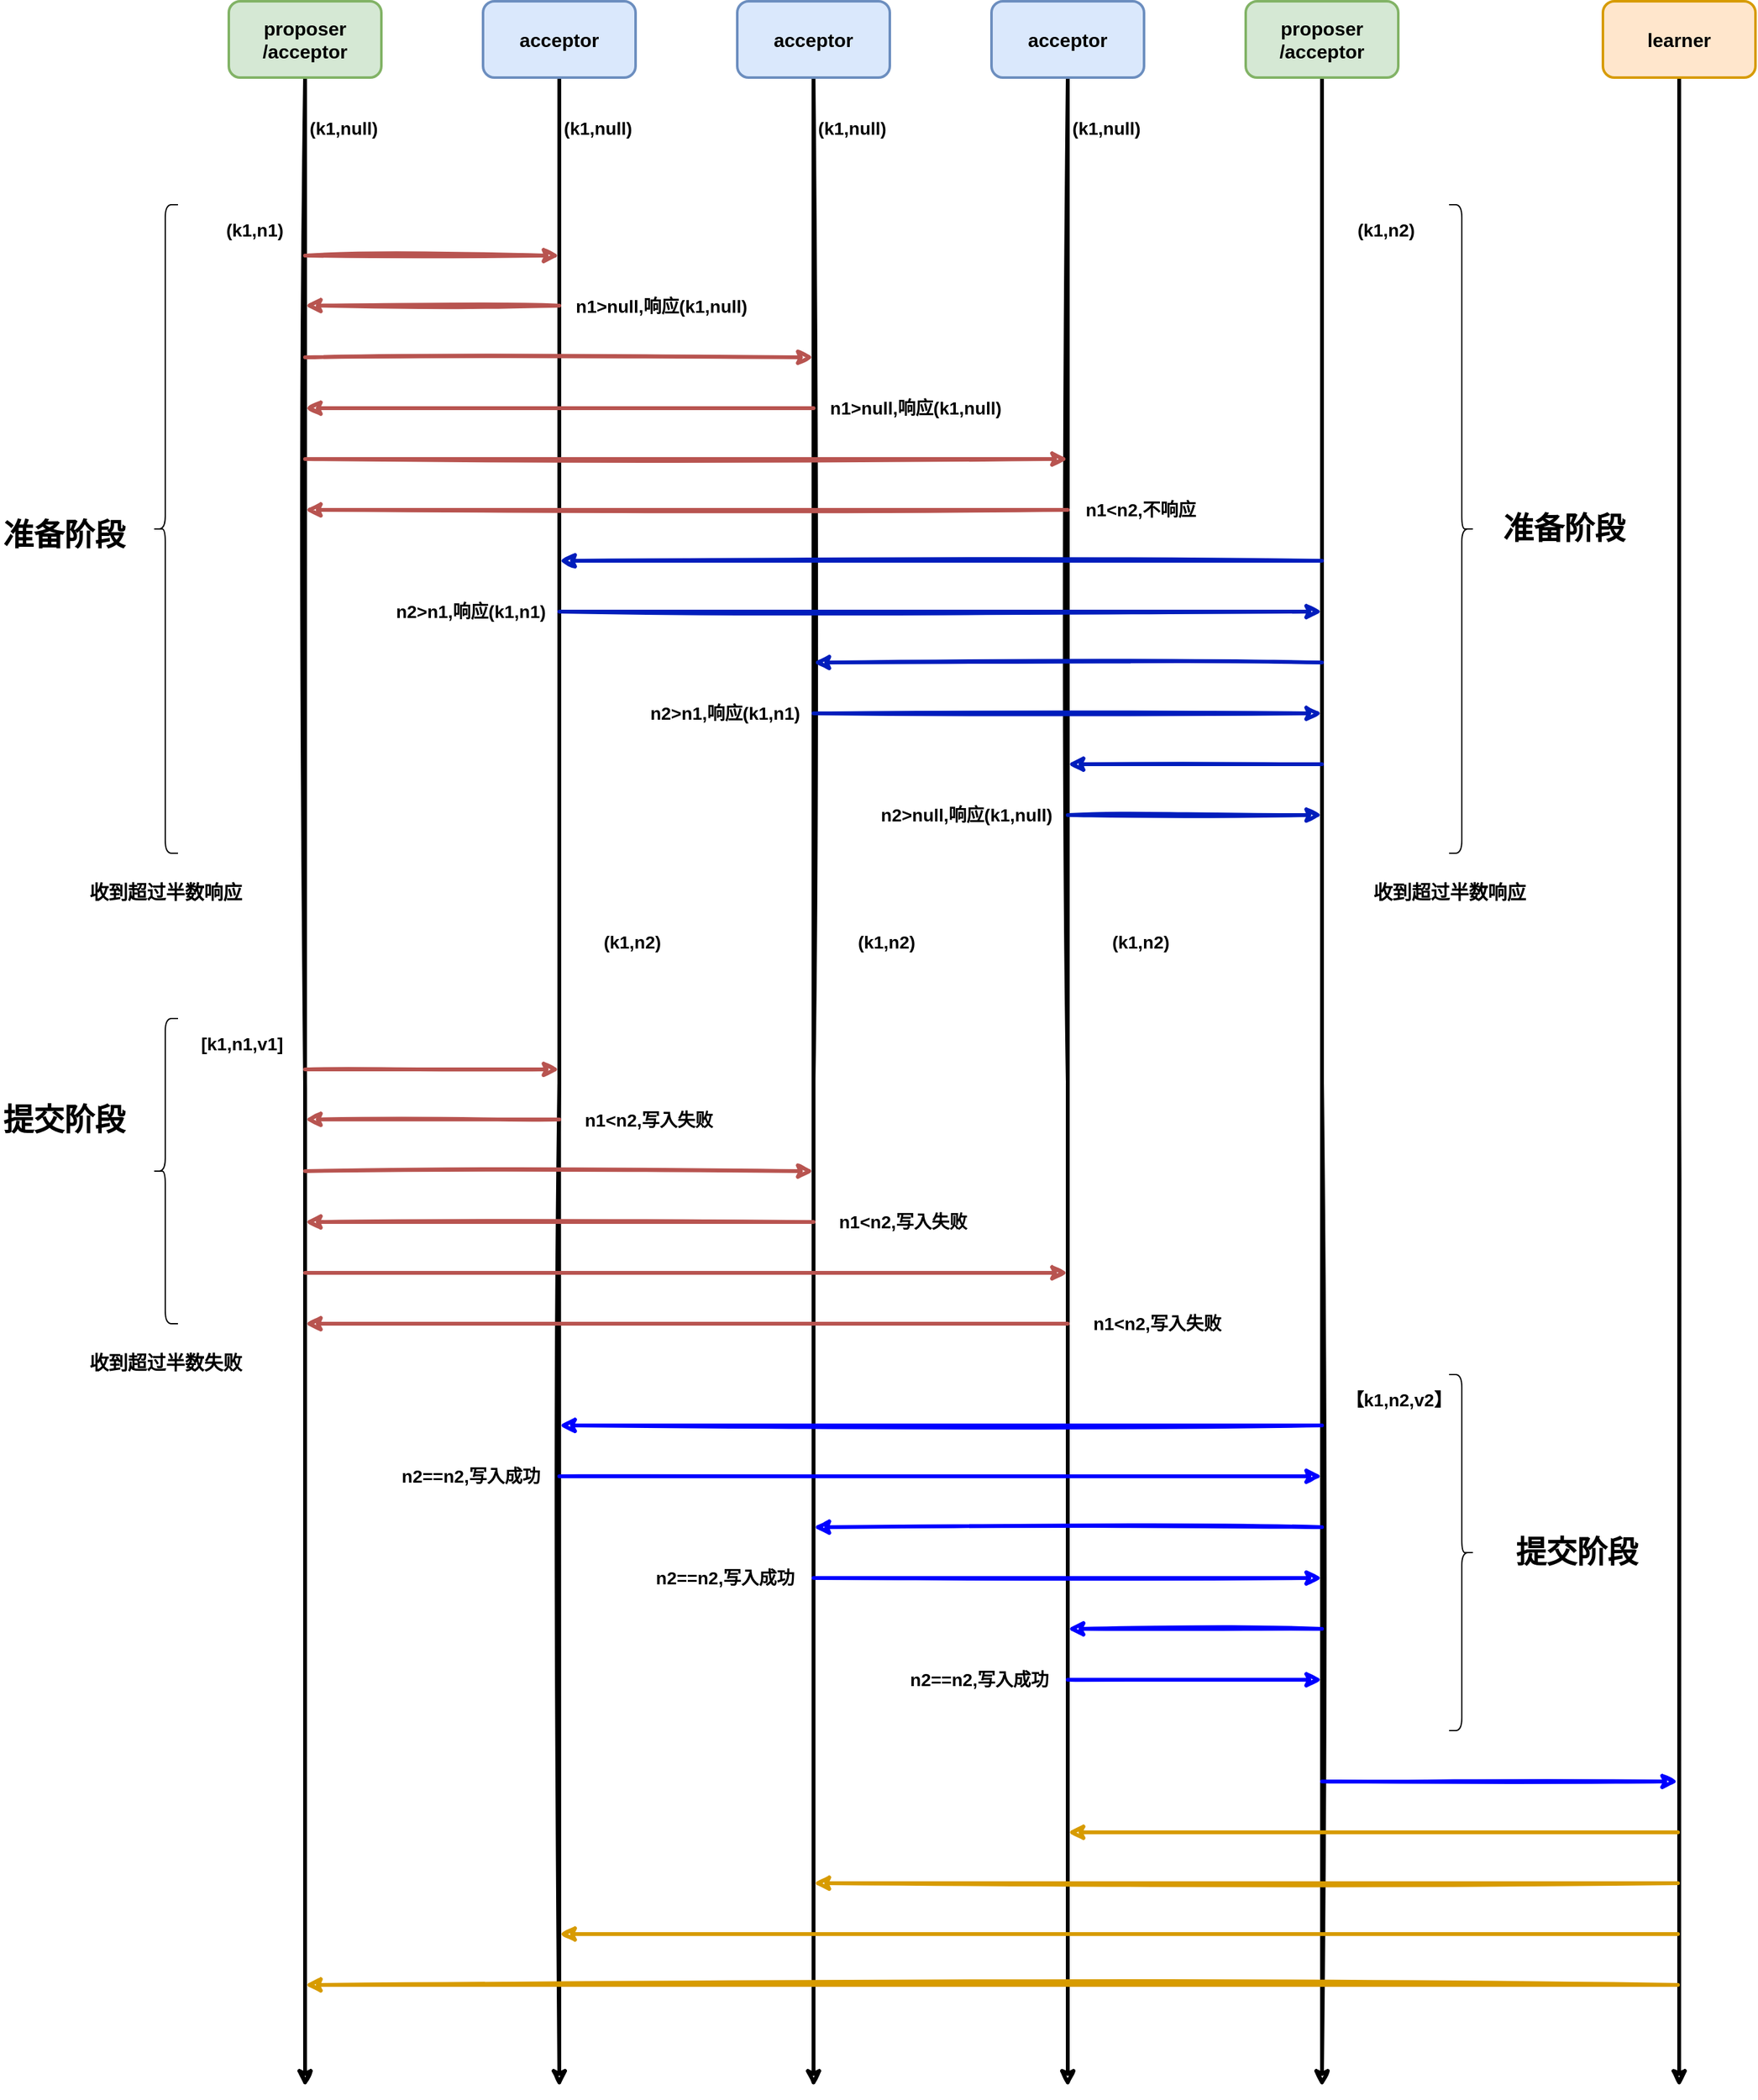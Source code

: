 <mxfile version="20.6.0" type="github">
  <diagram id="bn8pO_-y90N5bYkg9eif" name="第 1 页">
    <mxGraphModel dx="2929" dy="1313" grid="1" gridSize="10" guides="1" tooltips="1" connect="1" arrows="1" fold="1" page="1" pageScale="1" pageWidth="827" pageHeight="1169" math="0" shadow="0">
      <root>
        <mxCell id="0" />
        <mxCell id="1" parent="0" />
        <mxCell id="MbTcnOZPTZx9RcXJn9nr-1" style="edgeStyle=orthogonalEdgeStyle;rounded=0;orthogonalLoop=1;jettySize=auto;html=1;fontSize=15;strokeWidth=3;sketch=1;" edge="1" parent="1" source="MbTcnOZPTZx9RcXJn9nr-2">
          <mxGeometry relative="1" as="geometry">
            <mxPoint x="220" y="1880" as="targetPoint" />
          </mxGeometry>
        </mxCell>
        <mxCell id="MbTcnOZPTZx9RcXJn9nr-2" value="proposer&lt;br&gt;/acceptor" style="rounded=1;whiteSpace=wrap;html=1;strokeWidth=2;fillWeight=4;hachureGap=8;hachureAngle=45;fillColor=#d5e8d4;sketch=0;strokeColor=#82b366;fontSize=15;fontStyle=1" vertex="1" parent="1">
          <mxGeometry x="160" y="240" width="120" height="60" as="geometry" />
        </mxCell>
        <mxCell id="MbTcnOZPTZx9RcXJn9nr-3" style="edgeStyle=orthogonalEdgeStyle;rounded=0;orthogonalLoop=1;jettySize=auto;html=1;fontSize=15;strokeWidth=3;sketch=1;" edge="1" parent="1" source="MbTcnOZPTZx9RcXJn9nr-4">
          <mxGeometry relative="1" as="geometry">
            <mxPoint x="420" y="1880" as="targetPoint" />
          </mxGeometry>
        </mxCell>
        <mxCell id="MbTcnOZPTZx9RcXJn9nr-4" value="acceptor" style="rounded=1;whiteSpace=wrap;html=1;strokeWidth=2;fillWeight=4;hachureGap=8;hachureAngle=45;fillColor=#dae8fc;sketch=0;strokeColor=#6c8ebf;fontSize=15;fontStyle=1" vertex="1" parent="1">
          <mxGeometry x="360" y="240" width="120" height="60" as="geometry" />
        </mxCell>
        <mxCell id="MbTcnOZPTZx9RcXJn9nr-5" style="edgeStyle=orthogonalEdgeStyle;rounded=0;orthogonalLoop=1;jettySize=auto;html=1;fontSize=15;strokeWidth=3;sketch=1;" edge="1" parent="1" source="MbTcnOZPTZx9RcXJn9nr-6">
          <mxGeometry relative="1" as="geometry">
            <mxPoint x="620" y="1880" as="targetPoint" />
          </mxGeometry>
        </mxCell>
        <mxCell id="MbTcnOZPTZx9RcXJn9nr-6" value="acceptor" style="rounded=1;whiteSpace=wrap;html=1;strokeWidth=2;fillWeight=4;hachureGap=8;hachureAngle=45;fillColor=#dae8fc;sketch=0;strokeColor=#6c8ebf;fontSize=15;fontStyle=1" vertex="1" parent="1">
          <mxGeometry x="560" y="240" width="120" height="60" as="geometry" />
        </mxCell>
        <mxCell id="MbTcnOZPTZx9RcXJn9nr-7" style="edgeStyle=orthogonalEdgeStyle;rounded=0;orthogonalLoop=1;jettySize=auto;html=1;fontSize=15;strokeWidth=3;sketch=1;" edge="1" parent="1" source="MbTcnOZPTZx9RcXJn9nr-8">
          <mxGeometry relative="1" as="geometry">
            <mxPoint x="820" y="1880" as="targetPoint" />
          </mxGeometry>
        </mxCell>
        <mxCell id="MbTcnOZPTZx9RcXJn9nr-8" value="acceptor" style="rounded=1;whiteSpace=wrap;html=1;strokeWidth=2;fillWeight=4;hachureGap=8;hachureAngle=45;fillColor=#dae8fc;sketch=0;strokeColor=#6c8ebf;fontSize=15;fontStyle=1" vertex="1" parent="1">
          <mxGeometry x="760" y="240" width="120" height="60" as="geometry" />
        </mxCell>
        <mxCell id="MbTcnOZPTZx9RcXJn9nr-9" style="edgeStyle=orthogonalEdgeStyle;rounded=0;orthogonalLoop=1;jettySize=auto;html=1;fontSize=15;strokeWidth=3;sketch=1;" edge="1" parent="1" source="MbTcnOZPTZx9RcXJn9nr-10">
          <mxGeometry relative="1" as="geometry">
            <mxPoint x="1020" y="1880" as="targetPoint" />
          </mxGeometry>
        </mxCell>
        <mxCell id="MbTcnOZPTZx9RcXJn9nr-10" value="proposer&lt;br&gt;/acceptor" style="rounded=1;whiteSpace=wrap;html=1;strokeWidth=2;fillWeight=4;hachureGap=8;hachureAngle=45;fillColor=#d5e8d4;sketch=0;strokeColor=#82b366;fontSize=15;fontStyle=1" vertex="1" parent="1">
          <mxGeometry x="960" y="240" width="120" height="60" as="geometry" />
        </mxCell>
        <mxCell id="MbTcnOZPTZx9RcXJn9nr-11" value="" style="endArrow=classic;html=1;rounded=0;sketch=1;strokeWidth=3;fontSize=14;fillColor=#f8cecc;strokeColor=#b85450;" edge="1" parent="1">
          <mxGeometry width="50" height="50" relative="1" as="geometry">
            <mxPoint x="220" y="440" as="sourcePoint" />
            <mxPoint x="420" y="440" as="targetPoint" />
          </mxGeometry>
        </mxCell>
        <mxCell id="MbTcnOZPTZx9RcXJn9nr-12" value="(k1,null)" style="text;strokeColor=none;fillColor=none;html=1;fontSize=14;fontStyle=1;verticalAlign=middle;align=center;sketch=0;" vertex="1" parent="1">
          <mxGeometry x="200" y="320" width="100" height="40" as="geometry" />
        </mxCell>
        <mxCell id="MbTcnOZPTZx9RcXJn9nr-13" value="" style="endArrow=classic;html=1;rounded=0;sketch=1;strokeWidth=3;fontSize=15;fillColor=#f8cecc;strokeColor=#b85450;" edge="1" parent="1">
          <mxGeometry width="50" height="50" relative="1" as="geometry">
            <mxPoint x="220" y="520" as="sourcePoint" />
            <mxPoint x="620" y="520" as="targetPoint" />
            <Array as="points" />
          </mxGeometry>
        </mxCell>
        <mxCell id="MbTcnOZPTZx9RcXJn9nr-14" value="" style="endArrow=classic;html=1;rounded=0;sketch=1;strokeWidth=3;fontSize=15;fillColor=#f8cecc;strokeColor=#b85450;" edge="1" parent="1">
          <mxGeometry width="50" height="50" relative="1" as="geometry">
            <mxPoint x="220" y="600" as="sourcePoint" />
            <mxPoint x="820" y="600" as="targetPoint" />
          </mxGeometry>
        </mxCell>
        <mxCell id="MbTcnOZPTZx9RcXJn9nr-15" value="(k1,null)" style="text;strokeColor=none;fillColor=none;html=1;fontSize=14;fontStyle=1;verticalAlign=middle;align=center;sketch=0;" vertex="1" parent="1">
          <mxGeometry x="400" y="320" width="100" height="40" as="geometry" />
        </mxCell>
        <mxCell id="MbTcnOZPTZx9RcXJn9nr-16" value="(k1,null)" style="text;strokeColor=none;fillColor=none;html=1;fontSize=14;fontStyle=1;verticalAlign=middle;align=center;sketch=0;" vertex="1" parent="1">
          <mxGeometry x="600" y="320" width="100" height="40" as="geometry" />
        </mxCell>
        <mxCell id="MbTcnOZPTZx9RcXJn9nr-17" value="(k1,null)" style="text;strokeColor=none;fillColor=none;html=1;fontSize=14;fontStyle=1;verticalAlign=middle;align=center;sketch=0;" vertex="1" parent="1">
          <mxGeometry x="800" y="320" width="100" height="40" as="geometry" />
        </mxCell>
        <mxCell id="MbTcnOZPTZx9RcXJn9nr-18" value="" style="endArrow=classic;html=1;rounded=0;sketch=1;strokeWidth=3;fontSize=15;fillColor=#f8cecc;strokeColor=#b85450;" edge="1" parent="1">
          <mxGeometry width="50" height="50" relative="1" as="geometry">
            <mxPoint x="420" y="479.33" as="sourcePoint" />
            <mxPoint x="220" y="479.33" as="targetPoint" />
          </mxGeometry>
        </mxCell>
        <mxCell id="MbTcnOZPTZx9RcXJn9nr-19" value="" style="endArrow=classic;html=1;rounded=0;sketch=1;strokeWidth=3;fontSize=15;fillColor=#f8cecc;strokeColor=#b85450;" edge="1" parent="1">
          <mxGeometry width="50" height="50" relative="1" as="geometry">
            <mxPoint x="620" y="560" as="sourcePoint" />
            <mxPoint x="220" y="560" as="targetPoint" />
          </mxGeometry>
        </mxCell>
        <mxCell id="MbTcnOZPTZx9RcXJn9nr-20" value="" style="endArrow=classic;html=1;rounded=0;sketch=1;strokeWidth=3;fontSize=15;fillColor=#f8cecc;strokeColor=#b85450;" edge="1" parent="1">
          <mxGeometry width="50" height="50" relative="1" as="geometry">
            <mxPoint x="820" y="640" as="sourcePoint" />
            <mxPoint x="220" y="640" as="targetPoint" />
          </mxGeometry>
        </mxCell>
        <mxCell id="MbTcnOZPTZx9RcXJn9nr-21" value="" style="endArrow=classic;html=1;rounded=0;sketch=1;strokeWidth=3;fontSize=14;fillColor=#f8cecc;strokeColor=#b85450;" edge="1" parent="1">
          <mxGeometry width="50" height="50" relative="1" as="geometry">
            <mxPoint x="220" y="1080.0" as="sourcePoint" />
            <mxPoint x="420" y="1080.0" as="targetPoint" />
          </mxGeometry>
        </mxCell>
        <mxCell id="MbTcnOZPTZx9RcXJn9nr-22" value="" style="endArrow=classic;html=1;rounded=0;sketch=1;strokeWidth=3;fontSize=15;fillColor=#f8cecc;strokeColor=#b85450;" edge="1" parent="1">
          <mxGeometry width="50" height="50" relative="1" as="geometry">
            <mxPoint x="220" y="1160.0" as="sourcePoint" />
            <mxPoint x="620" y="1160.0" as="targetPoint" />
            <Array as="points" />
          </mxGeometry>
        </mxCell>
        <mxCell id="MbTcnOZPTZx9RcXJn9nr-23" value="(k1,n1)" style="text;strokeColor=none;fillColor=none;html=1;fontSize=14;fontStyle=1;verticalAlign=middle;align=center;sketch=0;" vertex="1" parent="1">
          <mxGeometry x="130" y="400" width="100" height="40" as="geometry" />
        </mxCell>
        <mxCell id="MbTcnOZPTZx9RcXJn9nr-24" value="n1&amp;gt;null,响应(k1,null)" style="text;html=1;fontSize=14;fontStyle=1;verticalAlign=middle;align=center;sketch=0;" vertex="1" parent="1">
          <mxGeometry x="450" y="460" width="100" height="40" as="geometry" />
        </mxCell>
        <mxCell id="MbTcnOZPTZx9RcXJn9nr-25" value="n1&amp;gt;null,响应(k1,null)" style="text;html=1;fontSize=14;fontStyle=1;verticalAlign=middle;align=center;sketch=0;" vertex="1" parent="1">
          <mxGeometry x="650" y="540" width="100" height="40" as="geometry" />
        </mxCell>
        <mxCell id="MbTcnOZPTZx9RcXJn9nr-26" value="n1&amp;lt;n2,不响应" style="text;strokeColor=none;fillColor=none;html=1;fontSize=14;fontStyle=1;verticalAlign=middle;align=center;sketch=0;" vertex="1" parent="1">
          <mxGeometry x="827" y="620" width="100" height="40" as="geometry" />
        </mxCell>
        <mxCell id="MbTcnOZPTZx9RcXJn9nr-27" value="" style="shape=curlyBracket;whiteSpace=wrap;html=1;rounded=1;labelPosition=left;verticalLabelPosition=middle;align=right;verticalAlign=middle;sketch=0;fontSize=14;" vertex="1" parent="1">
          <mxGeometry x="100" y="400" width="20" height="510" as="geometry" />
        </mxCell>
        <mxCell id="MbTcnOZPTZx9RcXJn9nr-28" value="准备阶段" style="text;strokeColor=none;fillColor=none;html=1;fontSize=24;fontStyle=1;verticalAlign=middle;align=center;sketch=0;" vertex="1" parent="1">
          <mxGeometry x="-20" y="640" width="100" height="40" as="geometry" />
        </mxCell>
        <mxCell id="MbTcnOZPTZx9RcXJn9nr-29" value="收到超过半数响应" style="text;strokeColor=none;fillColor=none;html=1;fontSize=15;fontStyle=1;verticalAlign=middle;align=center;sketch=0;" vertex="1" parent="1">
          <mxGeometry x="60" y="920" width="100" height="40" as="geometry" />
        </mxCell>
        <mxCell id="MbTcnOZPTZx9RcXJn9nr-30" value="" style="shape=curlyBracket;whiteSpace=wrap;html=1;rounded=1;labelPosition=left;verticalLabelPosition=middle;align=right;verticalAlign=middle;sketch=0;fontSize=14;" vertex="1" parent="1">
          <mxGeometry x="100" y="1040" width="20" height="240" as="geometry" />
        </mxCell>
        <mxCell id="MbTcnOZPTZx9RcXJn9nr-31" value="[k1,n1,v1]" style="text;strokeColor=none;fillColor=none;html=1;fontSize=14;fontStyle=1;verticalAlign=middle;align=center;sketch=0;" vertex="1" parent="1">
          <mxGeometry x="120" y="1040" width="100" height="40" as="geometry" />
        </mxCell>
        <mxCell id="MbTcnOZPTZx9RcXJn9nr-32" value="n1&amp;lt;n2,写入失败" style="text;html=1;fontSize=14;fontStyle=1;verticalAlign=middle;align=center;sketch=0;" vertex="1" parent="1">
          <mxGeometry x="640" y="1180" width="100" height="40" as="geometry" />
        </mxCell>
        <mxCell id="MbTcnOZPTZx9RcXJn9nr-33" value="n1&amp;lt;n2,写入失败" style="text;html=1;fontSize=14;fontStyle=1;verticalAlign=middle;align=center;sketch=0;" vertex="1" parent="1">
          <mxGeometry x="840" y="1260" width="100" height="40" as="geometry" />
        </mxCell>
        <mxCell id="MbTcnOZPTZx9RcXJn9nr-34" value="提交阶段" style="text;strokeColor=none;fillColor=none;html=1;fontSize=24;fontStyle=1;verticalAlign=middle;align=center;sketch=0;" vertex="1" parent="1">
          <mxGeometry x="-20" y="1100" width="100" height="40" as="geometry" />
        </mxCell>
        <mxCell id="MbTcnOZPTZx9RcXJn9nr-35" value="" style="endArrow=classic;html=1;rounded=0;sketch=1;strokeWidth=3;fontSize=15;fillColor=#0050ef;strokeColor=#001DBC;" edge="1" parent="1">
          <mxGeometry width="50" height="50" relative="1" as="geometry">
            <mxPoint x="1020" y="680" as="sourcePoint" />
            <mxPoint x="420" y="680" as="targetPoint" />
            <Array as="points" />
          </mxGeometry>
        </mxCell>
        <mxCell id="MbTcnOZPTZx9RcXJn9nr-36" value="" style="endArrow=classic;html=1;rounded=0;sketch=1;strokeWidth=3;fontSize=15;fillColor=#0050ef;strokeColor=#001DBC;" edge="1" parent="1">
          <mxGeometry width="50" height="50" relative="1" as="geometry">
            <mxPoint x="420" y="720" as="sourcePoint" />
            <mxPoint x="1020" y="720" as="targetPoint" />
            <Array as="points" />
          </mxGeometry>
        </mxCell>
        <mxCell id="MbTcnOZPTZx9RcXJn9nr-37" value="n2&amp;gt;n1,响应(k1,n1)" style="text;strokeColor=none;fillColor=none;html=1;fontSize=14;fontStyle=1;verticalAlign=middle;align=center;sketch=0;" vertex="1" parent="1">
          <mxGeometry x="300" y="700" width="100" height="40" as="geometry" />
        </mxCell>
        <mxCell id="MbTcnOZPTZx9RcXJn9nr-38" value="" style="endArrow=classic;html=1;rounded=0;sketch=1;strokeWidth=3;fontSize=15;fillColor=#0050ef;strokeColor=#001DBC;" edge="1" parent="1">
          <mxGeometry width="50" height="50" relative="1" as="geometry">
            <mxPoint x="1020" y="760" as="sourcePoint" />
            <mxPoint x="620" y="760" as="targetPoint" />
            <Array as="points" />
          </mxGeometry>
        </mxCell>
        <mxCell id="MbTcnOZPTZx9RcXJn9nr-39" value="" style="endArrow=classic;html=1;rounded=0;sketch=1;strokeWidth=3;fontSize=15;fillColor=#0050ef;strokeColor=#001DBC;" edge="1" parent="1">
          <mxGeometry width="50" height="50" relative="1" as="geometry">
            <mxPoint x="620" y="800" as="sourcePoint" />
            <mxPoint x="1020" y="800" as="targetPoint" />
            <Array as="points" />
          </mxGeometry>
        </mxCell>
        <mxCell id="MbTcnOZPTZx9RcXJn9nr-40" value="n2&amp;gt;n1,响应(k1,n1)" style="text;html=1;fontSize=14;fontStyle=1;verticalAlign=middle;align=center;sketch=0;" vertex="1" parent="1">
          <mxGeometry x="500" y="780" width="100" height="40" as="geometry" />
        </mxCell>
        <mxCell id="MbTcnOZPTZx9RcXJn9nr-41" value="" style="endArrow=classic;html=1;rounded=0;sketch=1;strokeWidth=3;fontSize=15;fillColor=#0050ef;strokeColor=#001DBC;" edge="1" parent="1">
          <mxGeometry width="50" height="50" relative="1" as="geometry">
            <mxPoint x="820" y="880" as="sourcePoint" />
            <mxPoint x="1020" y="880" as="targetPoint" />
            <Array as="points" />
          </mxGeometry>
        </mxCell>
        <mxCell id="MbTcnOZPTZx9RcXJn9nr-42" value="" style="endArrow=classic;html=1;rounded=0;sketch=1;strokeWidth=3;fontSize=15;fillColor=#0050ef;strokeColor=#001DBC;" edge="1" parent="1">
          <mxGeometry width="50" height="50" relative="1" as="geometry">
            <mxPoint x="1020" y="840" as="sourcePoint" />
            <mxPoint x="820" y="840" as="targetPoint" />
            <Array as="points" />
          </mxGeometry>
        </mxCell>
        <mxCell id="MbTcnOZPTZx9RcXJn9nr-43" value="n2&amp;gt;null,响应(k1,null)" style="text;strokeColor=none;fillColor=none;html=1;fontSize=14;fontStyle=1;verticalAlign=middle;align=center;sketch=0;" vertex="1" parent="1">
          <mxGeometry x="690" y="860" width="100" height="40" as="geometry" />
        </mxCell>
        <mxCell id="MbTcnOZPTZx9RcXJn9nr-44" value="(k1,n2)" style="text;strokeColor=none;fillColor=none;html=1;fontSize=14;fontStyle=1;verticalAlign=middle;align=center;sketch=0;" vertex="1" parent="1">
          <mxGeometry x="1020" y="400" width="100" height="40" as="geometry" />
        </mxCell>
        <mxCell id="MbTcnOZPTZx9RcXJn9nr-45" value="(k1,n2)" style="text;strokeColor=none;fillColor=none;html=1;fontSize=14;fontStyle=1;verticalAlign=middle;align=center;sketch=0;" vertex="1" parent="1">
          <mxGeometry x="427" y="960" width="100" height="40" as="geometry" />
        </mxCell>
        <mxCell id="MbTcnOZPTZx9RcXJn9nr-46" value="(k1,n2)" style="text;strokeColor=none;fillColor=none;html=1;fontSize=14;fontStyle=1;verticalAlign=middle;align=center;sketch=0;" vertex="1" parent="1">
          <mxGeometry x="627" y="960" width="100" height="40" as="geometry" />
        </mxCell>
        <mxCell id="MbTcnOZPTZx9RcXJn9nr-47" value="(k1,n2)" style="text;strokeColor=none;fillColor=none;html=1;fontSize=14;fontStyle=1;verticalAlign=middle;align=center;sketch=0;" vertex="1" parent="1">
          <mxGeometry x="827" y="960" width="100" height="40" as="geometry" />
        </mxCell>
        <mxCell id="MbTcnOZPTZx9RcXJn9nr-48" value="" style="shape=curlyBracket;whiteSpace=wrap;html=1;rounded=1;labelPosition=left;verticalLabelPosition=middle;align=right;verticalAlign=middle;sketch=0;fontSize=14;rotation=-180;" vertex="1" parent="1">
          <mxGeometry x="1120" y="400" width="20" height="510" as="geometry" />
        </mxCell>
        <mxCell id="MbTcnOZPTZx9RcXJn9nr-49" value="收到超过半数响应" style="text;strokeColor=none;fillColor=none;html=1;fontSize=15;fontStyle=1;verticalAlign=middle;align=center;sketch=0;" vertex="1" parent="1">
          <mxGeometry x="1070" y="920" width="100" height="40" as="geometry" />
        </mxCell>
        <mxCell id="MbTcnOZPTZx9RcXJn9nr-50" value="准备阶段" style="text;strokeColor=none;fillColor=none;html=1;fontSize=24;fontStyle=1;verticalAlign=middle;align=center;sketch=0;" vertex="1" parent="1">
          <mxGeometry x="1160" y="635" width="100" height="40" as="geometry" />
        </mxCell>
        <mxCell id="MbTcnOZPTZx9RcXJn9nr-51" value="" style="endArrow=classic;html=1;rounded=0;sketch=1;strokeWidth=3;fontSize=15;fillColor=#f8cecc;strokeColor=#b85450;" edge="1" parent="1">
          <mxGeometry width="50" height="50" relative="1" as="geometry">
            <mxPoint x="420" y="1119.33" as="sourcePoint" />
            <mxPoint x="220" y="1119.33" as="targetPoint" />
          </mxGeometry>
        </mxCell>
        <mxCell id="MbTcnOZPTZx9RcXJn9nr-52" value="n1&amp;lt;n2,写入失败" style="text;html=1;fontSize=14;fontStyle=1;verticalAlign=middle;align=center;sketch=0;" vertex="1" parent="1">
          <mxGeometry x="440" y="1100" width="100" height="40" as="geometry" />
        </mxCell>
        <mxCell id="MbTcnOZPTZx9RcXJn9nr-53" value="" style="endArrow=classic;html=1;rounded=0;sketch=1;strokeWidth=3;fontSize=15;fillColor=#f8cecc;strokeColor=#b85450;" edge="1" parent="1">
          <mxGeometry width="50" height="50" relative="1" as="geometry">
            <mxPoint x="620" y="1200.0" as="sourcePoint" />
            <mxPoint x="220" y="1200.0" as="targetPoint" />
          </mxGeometry>
        </mxCell>
        <mxCell id="MbTcnOZPTZx9RcXJn9nr-54" value="" style="endArrow=classic;html=1;rounded=0;sketch=1;strokeWidth=3;fontSize=15;fillColor=#f8cecc;strokeColor=#b85450;" edge="1" parent="1">
          <mxGeometry width="50" height="50" relative="1" as="geometry">
            <mxPoint x="220" y="1240.0" as="sourcePoint" />
            <mxPoint x="820" y="1240.0" as="targetPoint" />
          </mxGeometry>
        </mxCell>
        <mxCell id="MbTcnOZPTZx9RcXJn9nr-55" value="" style="endArrow=classic;html=1;rounded=0;sketch=1;strokeWidth=3;fontSize=15;fillColor=#f8cecc;strokeColor=#b85450;" edge="1" parent="1">
          <mxGeometry width="50" height="50" relative="1" as="geometry">
            <mxPoint x="820" y="1280.0" as="sourcePoint" />
            <mxPoint x="220" y="1280.0" as="targetPoint" />
          </mxGeometry>
        </mxCell>
        <mxCell id="MbTcnOZPTZx9RcXJn9nr-56" value="收到超过半数失败" style="text;strokeColor=none;fillColor=none;html=1;fontSize=15;fontStyle=1;verticalAlign=middle;align=center;sketch=0;" vertex="1" parent="1">
          <mxGeometry x="60" y="1290" width="100" height="40" as="geometry" />
        </mxCell>
        <mxCell id="MbTcnOZPTZx9RcXJn9nr-57" value="" style="endArrow=classic;html=1;rounded=0;sketch=1;strokeWidth=3;fontSize=15;strokeColor=#0000FF;" edge="1" parent="1">
          <mxGeometry width="50" height="50" relative="1" as="geometry">
            <mxPoint x="1020" y="1360.0" as="sourcePoint" />
            <mxPoint x="420" y="1360.0" as="targetPoint" />
            <Array as="points" />
          </mxGeometry>
        </mxCell>
        <mxCell id="MbTcnOZPTZx9RcXJn9nr-58" value="" style="endArrow=classic;html=1;rounded=0;sketch=1;strokeWidth=3;fontSize=15;strokeColor=#0000FF;" edge="1" parent="1">
          <mxGeometry width="50" height="50" relative="1" as="geometry">
            <mxPoint x="420" y="1400.0" as="sourcePoint" />
            <mxPoint x="1020" y="1400.0" as="targetPoint" />
            <Array as="points" />
          </mxGeometry>
        </mxCell>
        <mxCell id="MbTcnOZPTZx9RcXJn9nr-59" value="" style="endArrow=classic;html=1;rounded=0;sketch=1;strokeWidth=3;fontSize=15;strokeColor=#0000FF;" edge="1" parent="1">
          <mxGeometry width="50" height="50" relative="1" as="geometry">
            <mxPoint x="1020" y="1440.0" as="sourcePoint" />
            <mxPoint x="620" y="1440.0" as="targetPoint" />
            <Array as="points" />
          </mxGeometry>
        </mxCell>
        <mxCell id="MbTcnOZPTZx9RcXJn9nr-60" value="" style="endArrow=classic;html=1;rounded=0;sketch=1;strokeWidth=3;fontSize=15;strokeColor=#0000FF;" edge="1" parent="1">
          <mxGeometry width="50" height="50" relative="1" as="geometry">
            <mxPoint x="620" y="1480.0" as="sourcePoint" />
            <mxPoint x="1020" y="1480.0" as="targetPoint" />
            <Array as="points" />
          </mxGeometry>
        </mxCell>
        <mxCell id="MbTcnOZPTZx9RcXJn9nr-61" value="n2==n2,写入成功" style="text;html=1;fontSize=14;fontStyle=1;verticalAlign=middle;align=center;sketch=0;" vertex="1" parent="1">
          <mxGeometry x="500" y="1460" width="100" height="40" as="geometry" />
        </mxCell>
        <mxCell id="MbTcnOZPTZx9RcXJn9nr-62" value="" style="endArrow=classic;html=1;rounded=0;sketch=1;strokeWidth=3;fontSize=15;strokeColor=#0000FF;" edge="1" parent="1">
          <mxGeometry width="50" height="50" relative="1" as="geometry">
            <mxPoint x="820" y="1560.0" as="sourcePoint" />
            <mxPoint x="1020" y="1560.0" as="targetPoint" />
            <Array as="points" />
          </mxGeometry>
        </mxCell>
        <mxCell id="MbTcnOZPTZx9RcXJn9nr-63" value="" style="endArrow=classic;html=1;rounded=0;sketch=1;strokeWidth=3;fontSize=15;strokeColor=#0000FF;" edge="1" parent="1">
          <mxGeometry width="50" height="50" relative="1" as="geometry">
            <mxPoint x="1020" y="1520.0" as="sourcePoint" />
            <mxPoint x="820" y="1520.0" as="targetPoint" />
            <Array as="points" />
          </mxGeometry>
        </mxCell>
        <mxCell id="MbTcnOZPTZx9RcXJn9nr-64" value="" style="shape=curlyBracket;whiteSpace=wrap;html=1;rounded=1;labelPosition=left;verticalLabelPosition=middle;align=right;verticalAlign=middle;sketch=0;fontSize=14;rotation=-180;" vertex="1" parent="1">
          <mxGeometry x="1120" y="1320" width="20" height="280" as="geometry" />
        </mxCell>
        <mxCell id="MbTcnOZPTZx9RcXJn9nr-65" value="提交阶段" style="text;strokeColor=none;fillColor=none;html=1;fontSize=24;fontStyle=1;verticalAlign=middle;align=center;sketch=0;" vertex="1" parent="1">
          <mxGeometry x="1170" y="1440" width="100" height="40" as="geometry" />
        </mxCell>
        <mxCell id="MbTcnOZPTZx9RcXJn9nr-66" value="n2==n2,写入成功" style="text;strokeColor=none;fillColor=none;html=1;fontSize=14;fontStyle=1;verticalAlign=middle;align=center;sketch=0;" vertex="1" parent="1">
          <mxGeometry x="700" y="1540" width="100" height="40" as="geometry" />
        </mxCell>
        <mxCell id="MbTcnOZPTZx9RcXJn9nr-67" value="n2==n2,写入成功" style="text;strokeColor=none;fillColor=none;html=1;fontSize=14;fontStyle=1;verticalAlign=middle;align=center;sketch=0;" vertex="1" parent="1">
          <mxGeometry x="300" y="1380" width="100" height="40" as="geometry" />
        </mxCell>
        <mxCell id="MbTcnOZPTZx9RcXJn9nr-68" value="【k1,n2,v2】" style="text;strokeColor=none;fillColor=none;html=1;fontSize=14;fontStyle=1;verticalAlign=middle;align=center;sketch=0;" vertex="1" parent="1">
          <mxGeometry x="1030" y="1320" width="100" height="40" as="geometry" />
        </mxCell>
        <mxCell id="MbTcnOZPTZx9RcXJn9nr-69" style="edgeStyle=orthogonalEdgeStyle;rounded=0;orthogonalLoop=1;jettySize=auto;html=1;strokeWidth=3;sketch=1;" edge="1" parent="1" source="MbTcnOZPTZx9RcXJn9nr-70">
          <mxGeometry relative="1" as="geometry">
            <mxPoint x="1301" y="1880" as="targetPoint" />
          </mxGeometry>
        </mxCell>
        <mxCell id="MbTcnOZPTZx9RcXJn9nr-70" value="learner" style="rounded=1;whiteSpace=wrap;html=1;strokeWidth=2;fillWeight=4;hachureGap=8;hachureAngle=45;fillColor=#ffe6cc;sketch=0;strokeColor=#d79b00;fontSize=15;fontStyle=1" vertex="1" parent="1">
          <mxGeometry x="1241" y="240" width="120" height="60" as="geometry" />
        </mxCell>
        <mxCell id="MbTcnOZPTZx9RcXJn9nr-71" value="" style="endArrow=classic;html=1;rounded=0;sketch=1;strokeWidth=3;fontSize=15;strokeColor=#0000FF;" edge="1" parent="1">
          <mxGeometry width="50" height="50" relative="1" as="geometry">
            <mxPoint x="1020" y="1640.0" as="sourcePoint" />
            <mxPoint x="1300" y="1640.0" as="targetPoint" />
            <Array as="points" />
          </mxGeometry>
        </mxCell>
        <mxCell id="MbTcnOZPTZx9RcXJn9nr-72" value="" style="endArrow=classic;html=1;rounded=0;sketch=1;strokeWidth=3;fontSize=15;fillColor=#ffe6cc;strokeColor=#d79b00;" edge="1" parent="1">
          <mxGeometry width="50" height="50" relative="1" as="geometry">
            <mxPoint x="1300" y="1680.0" as="sourcePoint" />
            <mxPoint x="820" y="1680.0" as="targetPoint" />
            <Array as="points" />
          </mxGeometry>
        </mxCell>
        <mxCell id="MbTcnOZPTZx9RcXJn9nr-73" value="" style="endArrow=classic;html=1;rounded=0;sketch=1;strokeWidth=3;fontSize=15;fillColor=#ffe6cc;strokeColor=#d79b00;" edge="1" parent="1">
          <mxGeometry width="50" height="50" relative="1" as="geometry">
            <mxPoint x="1300" y="1720.0" as="sourcePoint" />
            <mxPoint x="620" y="1720.0" as="targetPoint" />
            <Array as="points" />
          </mxGeometry>
        </mxCell>
        <mxCell id="MbTcnOZPTZx9RcXJn9nr-74" value="" style="endArrow=classic;html=1;rounded=0;sketch=1;strokeWidth=3;fontSize=15;fillColor=#ffe6cc;strokeColor=#d79b00;" edge="1" parent="1">
          <mxGeometry width="50" height="50" relative="1" as="geometry">
            <mxPoint x="1300" y="1760" as="sourcePoint" />
            <mxPoint x="420" y="1760" as="targetPoint" />
            <Array as="points" />
          </mxGeometry>
        </mxCell>
        <mxCell id="MbTcnOZPTZx9RcXJn9nr-75" value="" style="endArrow=classic;html=1;rounded=0;sketch=1;strokeWidth=3;fontSize=15;fillColor=#ffe6cc;strokeColor=#d79b00;" edge="1" parent="1">
          <mxGeometry width="50" height="50" relative="1" as="geometry">
            <mxPoint x="1300" y="1800" as="sourcePoint" />
            <mxPoint x="220" y="1800" as="targetPoint" />
            <Array as="points" />
          </mxGeometry>
        </mxCell>
      </root>
    </mxGraphModel>
  </diagram>
</mxfile>
